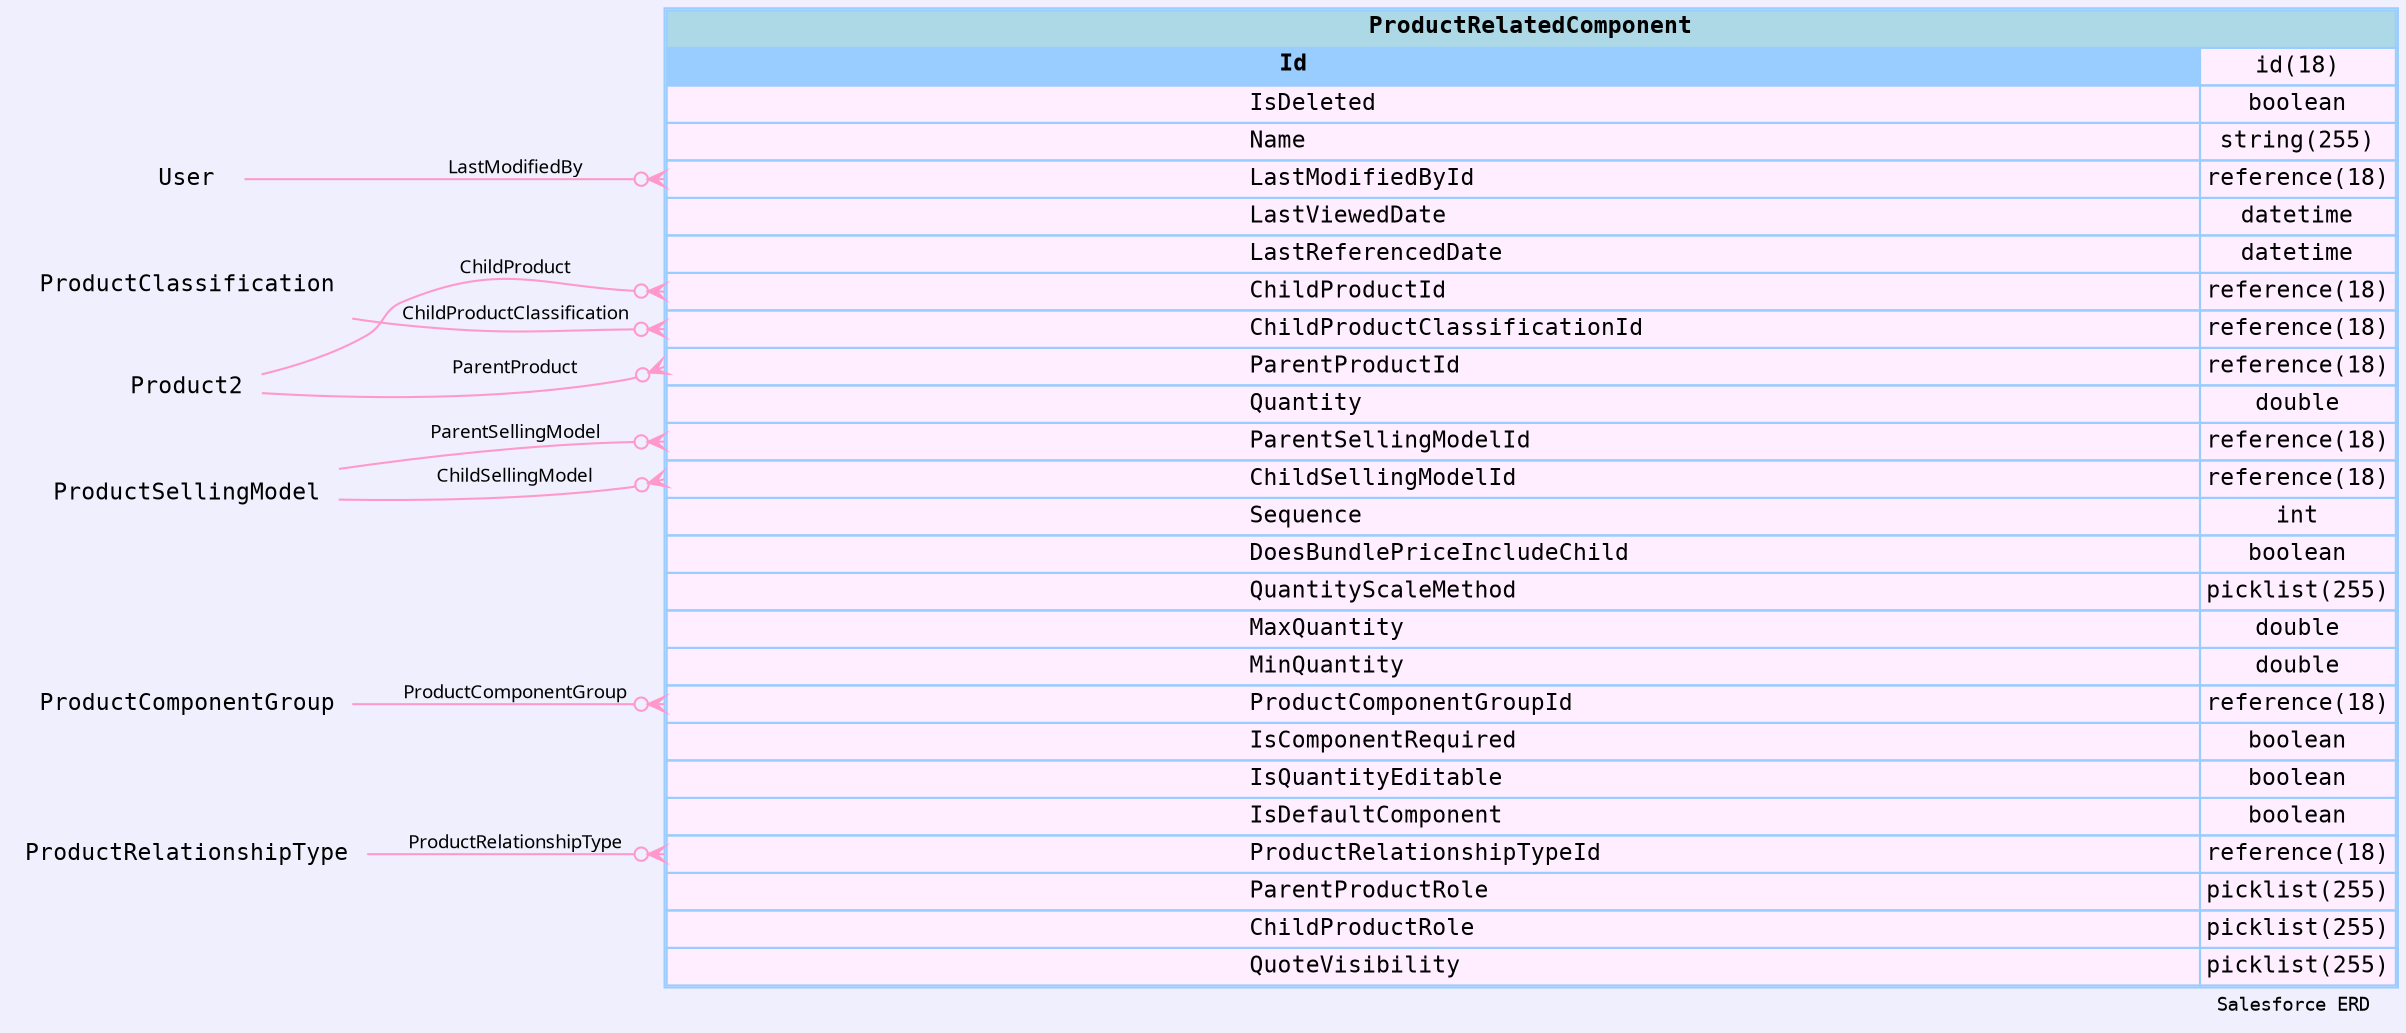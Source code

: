 
        digraph "Salesforce+ ERD" {  
            graph [  
              rankdir="RL"  
              bgcolor="#efeffd"  
              label="Salesforce ERD "  
              labeljust="r"  
              nodesep="0.18"  
              ranksep="0.46"        
              fontname="Courier"  
              fontsize="9"  
            ];  
            node [  
              fontname="Courier"  
              fontsize="11"  
              shape="plaintext"  
              color="#99ccff"  
            ];  
            edge [ arrowsize="0.8"   ];
        
            ProductRelatedComponent [shape=none, margin=0, label=<
                <table border="1" cellborder="1" cellspacing="0" bgcolor="#ffeeff" >   
                  <tr><td colspan="3" bgcolor="lightblue"><b>ProductRelatedComponent</b></td></tr>
             <tr>
                                        <td  bgcolor="#99ccff" port="Id" align="left">
                                           <b>Id</b>
                                        </td><td>id(18)</td></tr> <tr>
                                         <td port="IsDeleted" align="left">
                                         IsDeleted
                                       </td><td>boolean</td></tr> <tr>
                                         <td port="Name" align="left">
                                         Name
                                       </td><td>string(255)</td></tr> <tr>
                                         <td port="LastModifiedById" align="left">
                                         LastModifiedById
                                       </td><td>reference(18)</td></tr> <tr>
                                         <td port="LastViewedDate" align="left">
                                         LastViewedDate
                                       </td><td>datetime</td></tr> <tr>
                                         <td port="LastReferencedDate" align="left">
                                         LastReferencedDate
                                       </td><td>datetime</td></tr> <tr>
                                         <td port="ChildProductId" align="left">
                                         ChildProductId
                                       </td><td>reference(18)</td></tr> <tr>
                                         <td port="ChildProductClassificationId" align="left">
                                         ChildProductClassificationId
                                       </td><td>reference(18)</td></tr> <tr>
                                         <td port="ParentProductId" align="left">
                                         ParentProductId
                                       </td><td>reference(18)</td></tr> <tr>
                                         <td port="Quantity" align="left">
                                         Quantity
                                       </td><td>double</td></tr> <tr>
                                         <td port="ParentSellingModelId" align="left">
                                         ParentSellingModelId
                                       </td><td>reference(18)</td></tr> <tr>
                                         <td port="ChildSellingModelId" align="left">
                                         ChildSellingModelId
                                       </td><td>reference(18)</td></tr> <tr>
                                         <td port="Sequence" align="left">
                                         Sequence
                                       </td><td>int</td></tr> <tr>
                                         <td port="DoesBundlePriceIncludeChild" align="left">
                                         DoesBundlePriceIncludeChild
                                       </td><td>boolean</td></tr> <tr>
                                         <td port="QuantityScaleMethod" align="left">
                                         QuantityScaleMethod
                                       </td><td>picklist(255)</td></tr> <tr>
                                         <td port="MaxQuantity" align="left">
                                         MaxQuantity
                                       </td><td>double</td></tr> <tr>
                                         <td port="MinQuantity" align="left">
                                         MinQuantity
                                       </td><td>double</td></tr> <tr>
                                         <td port="ProductComponentGroupId" align="left">
                                         ProductComponentGroupId
                                       </td><td>reference(18)</td></tr> <tr>
                                         <td port="IsComponentRequired" align="left">
                                         IsComponentRequired
                                       </td><td>boolean</td></tr> <tr>
                                         <td port="IsQuantityEditable" align="left">
                                         IsQuantityEditable
                                       </td><td>boolean</td></tr> <tr>
                                         <td port="IsDefaultComponent" align="left">
                                         IsDefaultComponent
                                       </td><td>boolean</td></tr> <tr>
                                         <td port="ProductRelationshipTypeId" align="left">
                                         ProductRelationshipTypeId
                                       </td><td>reference(18)</td></tr> <tr>
                                         <td port="ParentProductRole" align="left">
                                         ParentProductRole
                                       </td><td>picklist(255)</td></tr> <tr>
                                         <td port="ChildProductRole" align="left">
                                         ChildProductRole
                                       </td><td>picklist(255)</td></tr> <tr>
                                         <td port="QuoteVisibility" align="left">
                                         QuoteVisibility
                                       </td><td>picklist(255)</td></tr>            
                </table>
                >
                  URL="#"
                  tooltip=" ProductRelatedComponent "
                ];
            
                            "ProductRelatedComponent" : "LastModifiedById": w -> 
                                  "User" : "Id" 
                                           : e 
                                          [arrowhead=none 
                                           dir=back 
                                           arrowtail=crowodot 
                                           color="#ff99cc"
                                           label="LastModifiedBy"
                                           fontname="Monaco"
                                           fontsize="9"
                                          ];
                      
                            "ProductRelatedComponent" : "ChildProductId": w -> 
                                  "Product2" : "Id" 
                                           : e 
                                          [arrowhead=none 
                                           dir=back 
                                           arrowtail=crowodot 
                                           color="#ff99cc"
                                           label="ChildProduct"
                                           fontname="Monaco"
                                           fontsize="9"
                                          ];
                      
                            "ProductRelatedComponent" : "ChildProductClassificationId": w -> 
                                  "ProductClassification" : "Id" 
                                           : e 
                                          [arrowhead=none 
                                           dir=back 
                                           arrowtail=crowodot 
                                           color="#ff99cc"
                                           label="ChildProductClassification"
                                           fontname="Monaco"
                                           fontsize="9"
                                          ];
                      
                            "ProductRelatedComponent" : "ParentProductId": w -> 
                                  "Product2" : "Id" 
                                           : e 
                                          [arrowhead=none 
                                           dir=back 
                                           arrowtail=crowodot 
                                           color="#ff99cc"
                                           label="ParentProduct"
                                           fontname="Monaco"
                                           fontsize="9"
                                          ];
                      
                            "ProductRelatedComponent" : "ParentSellingModelId": w -> 
                                  "ProductSellingModel" : "Id" 
                                           : e 
                                          [arrowhead=none 
                                           dir=back 
                                           arrowtail=crowodot 
                                           color="#ff99cc"
                                           label="ParentSellingModel"
                                           fontname="Monaco"
                                           fontsize="9"
                                          ];
                      
                            "ProductRelatedComponent" : "ChildSellingModelId": w -> 
                                  "ProductSellingModel" : "Id" 
                                           : e 
                                          [arrowhead=none 
                                           dir=back 
                                           arrowtail=crowodot 
                                           color="#ff99cc"
                                           label="ChildSellingModel"
                                           fontname="Monaco"
                                           fontsize="9"
                                          ];
                      
                            "ProductRelatedComponent" : "ProductComponentGroupId": w -> 
                                  "ProductComponentGroup" : "Id" 
                                           : e 
                                          [arrowhead=none 
                                           dir=back 
                                           arrowtail=crowodot 
                                           color="#ff99cc"
                                           label="ProductComponentGroup"
                                           fontname="Monaco"
                                           fontsize="9"
                                          ];
                      
                            "ProductRelatedComponent" : "ProductRelationshipTypeId": w -> 
                                  "ProductRelationshipType" : "Id" 
                                           : e 
                                          [arrowhead=none 
                                           dir=back 
                                           arrowtail=crowodot 
                                           color="#ff99cc"
                                           label="ProductRelationshipType"
                                           fontname="Monaco"
                                           fontsize="9"
                                          ];
                      }